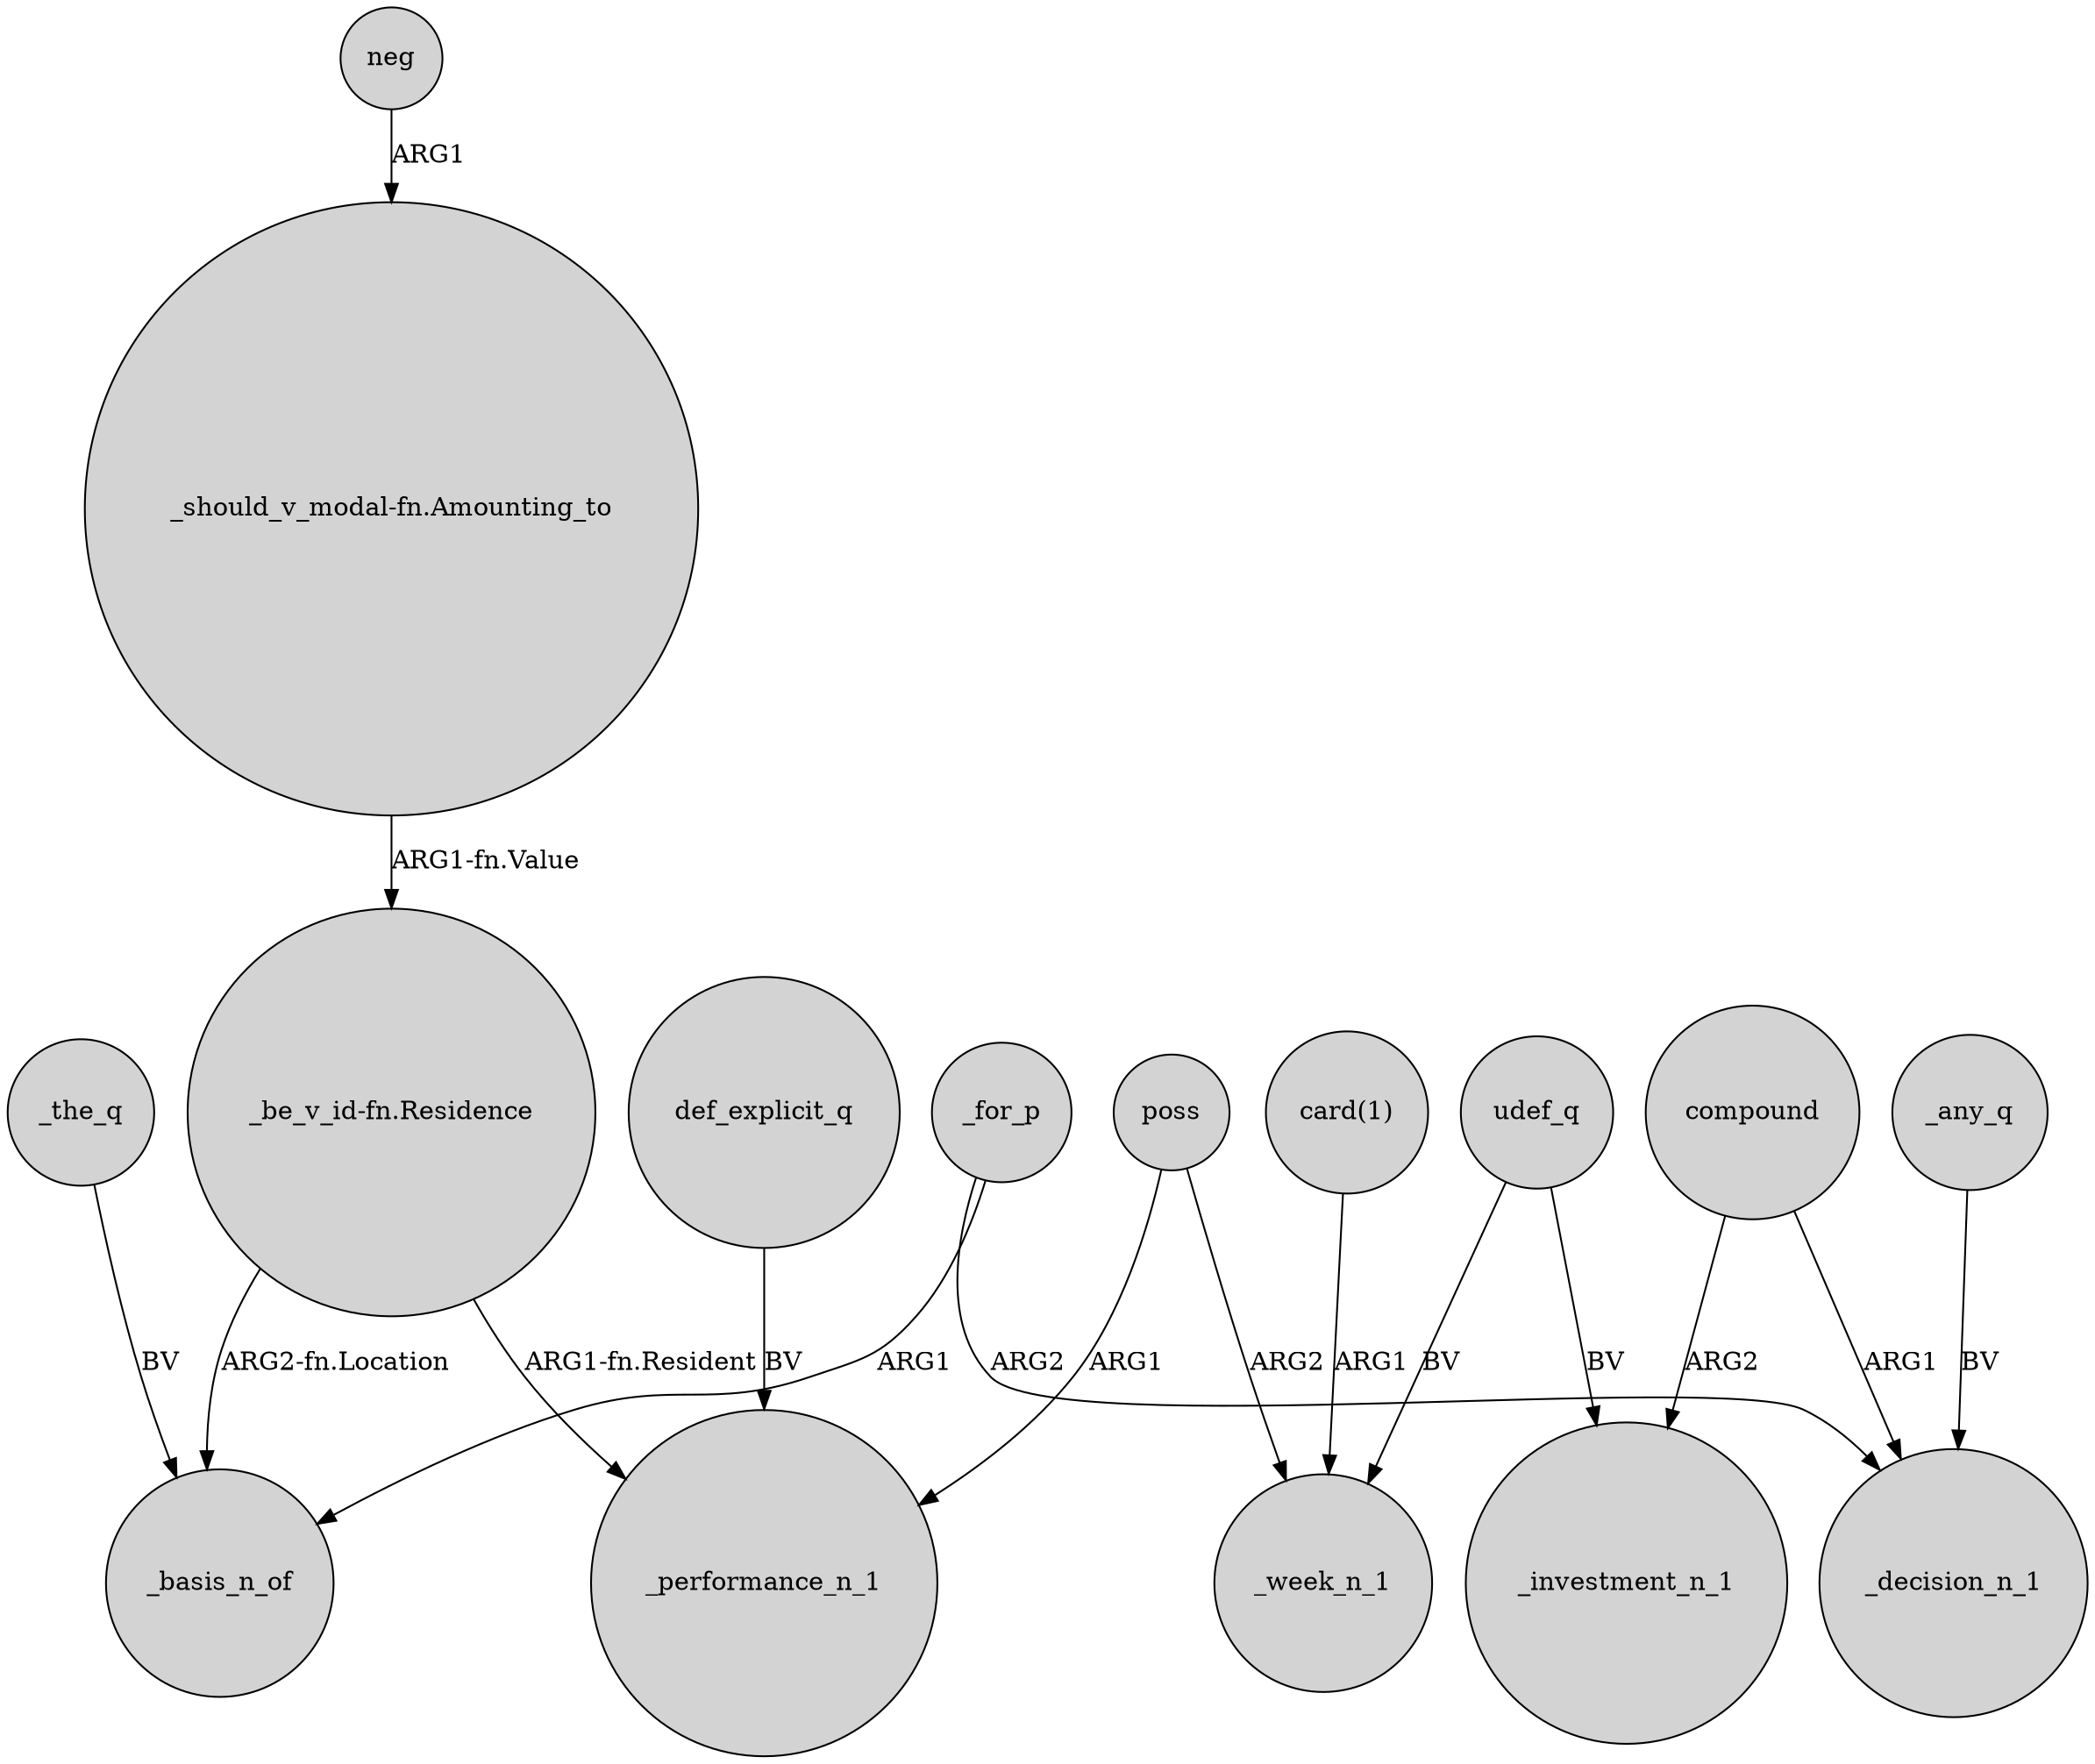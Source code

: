 digraph {
	node [shape=circle style=filled]
	_for_p -> _basis_n_of [label=ARG1]
	_for_p -> _decision_n_1 [label=ARG2]
	"_should_v_modal-fn.Amounting_to" -> "_be_v_id-fn.Residence" [label="ARG1-fn.Value"]
	"card(1)" -> _week_n_1 [label=ARG1]
	def_explicit_q -> _performance_n_1 [label=BV]
	neg -> "_should_v_modal-fn.Amounting_to" [label=ARG1]
	"_be_v_id-fn.Residence" -> _performance_n_1 [label="ARG1-fn.Resident"]
	"_be_v_id-fn.Residence" -> _basis_n_of [label="ARG2-fn.Location"]
	poss -> _week_n_1 [label=ARG2]
	_any_q -> _decision_n_1 [label=BV]
	poss -> _performance_n_1 [label=ARG1]
	compound -> _investment_n_1 [label=ARG2]
	udef_q -> _investment_n_1 [label=BV]
	_the_q -> _basis_n_of [label=BV]
	compound -> _decision_n_1 [label=ARG1]
	udef_q -> _week_n_1 [label=BV]
}
